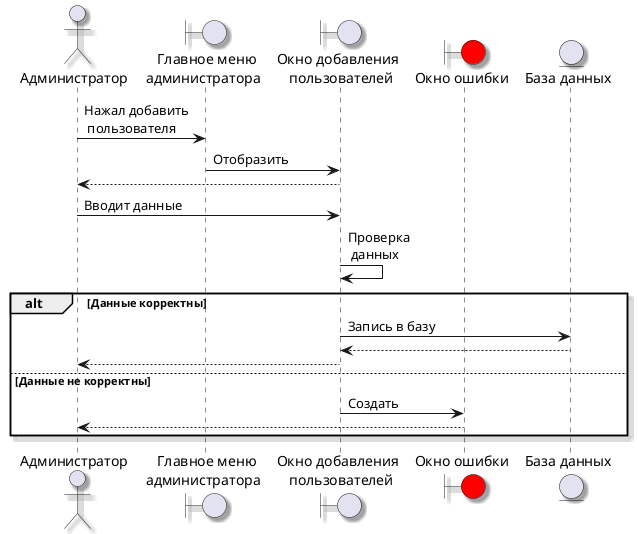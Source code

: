 @startuml dia_add_user_for_admin
skinparam Shadowing true
actor "Администратор" as admin
boundary "  Главное меню\nадминистратора" as mainMenuAd
boundary "Окно добавления\n  пользователей" as addUserWindow
boundary "Окно ошибки" as errorWindow #Red

entity "База данных" as fs

admin -> mainMenuAd : Нажал добавить\n пользователя
mainMenuAd -> addUserWindow : Отобразить
addUserWindow --> admin
admin -> addUserWindow : Вводит данные
addUserWindow -> addUserWindow : Проверка\n данных

alt Данные корректны
    addUserWindow -> fs : Запись в базу
    fs --> addUserWindow
    addUserWindow --> admin
else Данные не корректны
    addUserWindow -> errorWindow : Создать
    errorWindow --> admin
end
@enduml